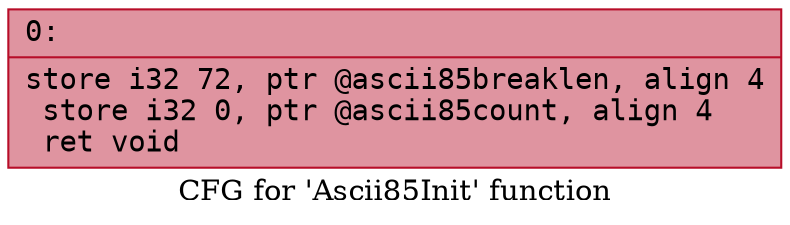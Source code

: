 digraph "CFG for 'Ascii85Init' function" {
	label="CFG for 'Ascii85Init' function";

	Node0x6000014251d0 [shape=record,color="#b70d28ff", style=filled, fillcolor="#b70d2870" fontname="Courier",label="{0:\l|  store i32 72, ptr @ascii85breaklen, align 4\l  store i32 0, ptr @ascii85count, align 4\l  ret void\l}"];
}
